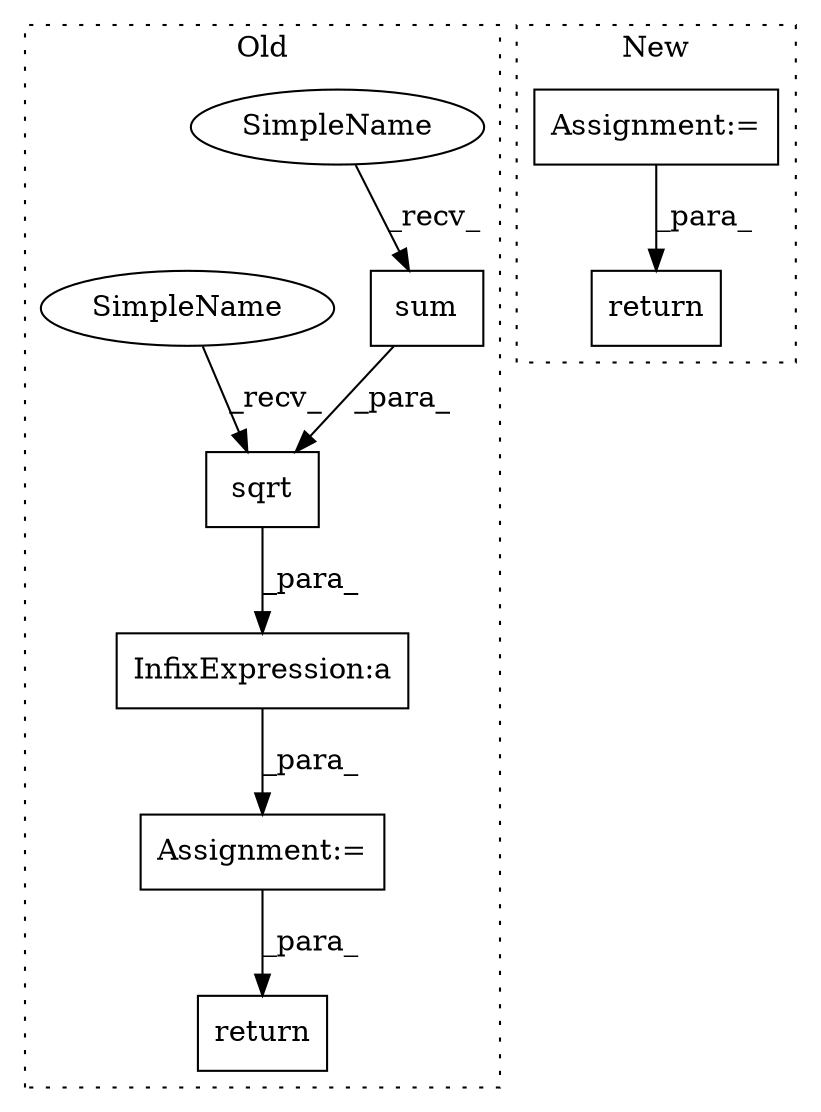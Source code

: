 digraph G {
subgraph cluster0 {
1 [label="sum" a="32" s="9167,9178" l="4,1" shape="box"];
3 [label="return" a="41" s="9467" l="7" shape="box"];
4 [label="InfixExpression:a" a="27" s="9215" l="3" shape="box"];
6 [label="Assignment:=" a="7" s="9189" l="2" shape="box"];
7 [label="sqrt" a="32" s="9156,9179" l="5,1" shape="box"];
8 [label="SimpleName" a="42" s="9161" l="5" shape="ellipse"];
9 [label="SimpleName" a="42" s="9150" l="5" shape="ellipse"];
label = "Old";
style="dotted";
}
subgraph cluster1 {
2 [label="return" a="41" s="9500" l="7" shape="box"];
5 [label="Assignment:=" a="7" s="9207" l="2" shape="box"];
label = "New";
style="dotted";
}
1 -> 7 [label="_para_"];
4 -> 6 [label="_para_"];
5 -> 2 [label="_para_"];
6 -> 3 [label="_para_"];
7 -> 4 [label="_para_"];
8 -> 1 [label="_recv_"];
9 -> 7 [label="_recv_"];
}